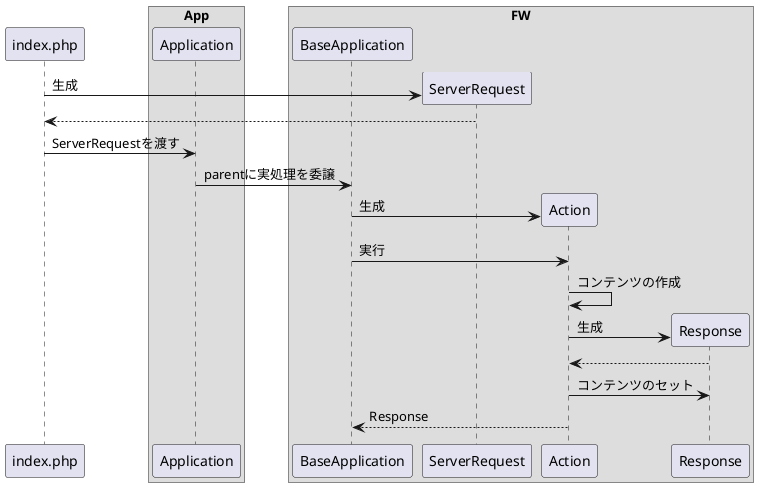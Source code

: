 @startuml
participant "index.php" as index
box "App"
participant Application
end box
box "FW"
participant BaseApplication
participant ServerRequest
participant Action
participant Response
end box
index -> ServerRequest **:生成
return
index -> Application: ServerRequestを渡す
Application -> BaseApplication: parentに実処理を委譲
BaseApplication -> Action **:生成
BaseApplication -> Action: 実行
Action -> Action: コンテンツの作成
Action -> Response **:生成
return
Action -> Response: コンテンツのセット
BaseApplication <-- Action: Response
@enduml